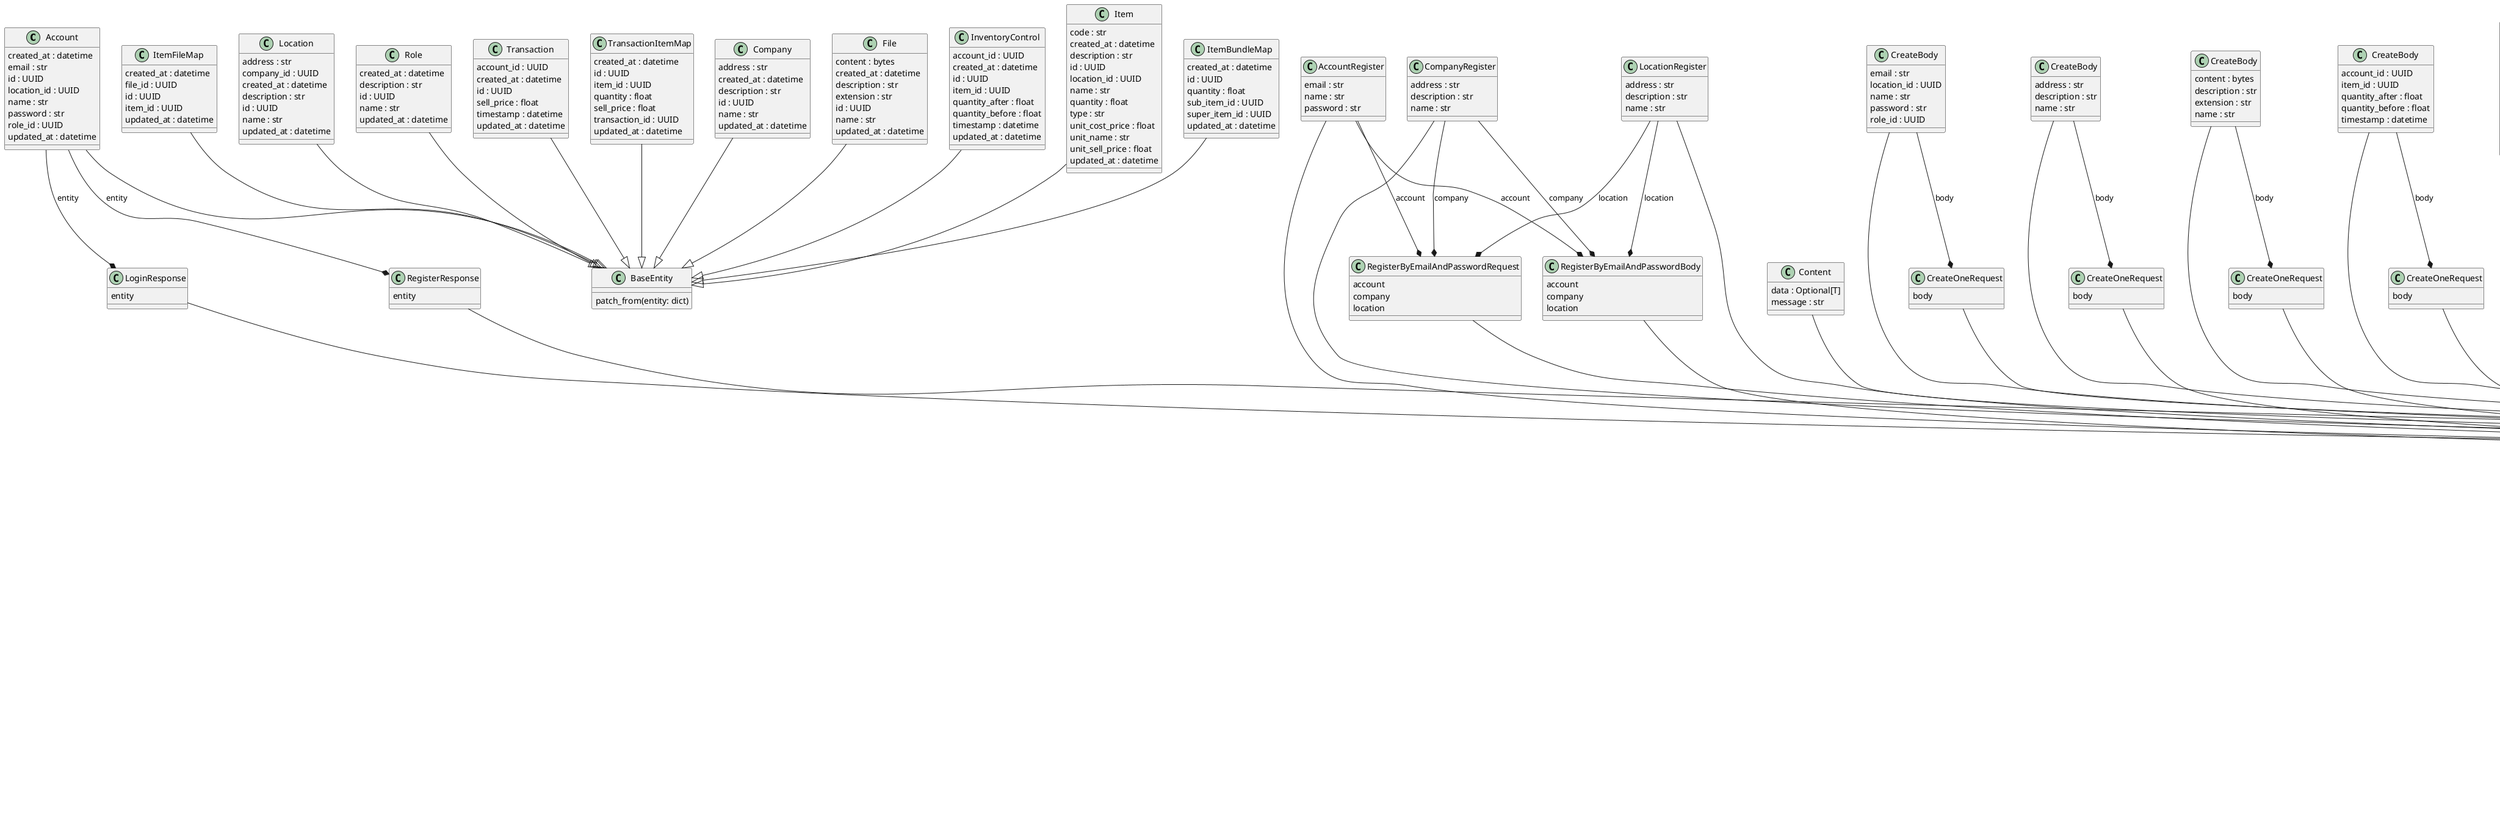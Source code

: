 @startuml classes
set namespaceSeparator none
class "Account" as app.inners.models.entities.account.Account {
  created_at : datetime
  email : str
  id : UUID
  location_id : UUID
  name : str
  password : str
  role_id : UUID
  updated_at : datetime
}
class "AccountController" as app.outers.interfaces.deliveries.controllers.account_controller.AccountController {
  account_management
  create_one(body: CreateBody) -> Content[Account]
  delete_one_by_id(id: UUID) -> Content[Account]
  patch_one_by_id(id: UUID, body: PatchBody) -> Content[Account]
  read_all(request: Request) -> Content[List[Account]]
  read_one_by_id(id: UUID) -> Content[Account]
}
class "AccountManagement" as app.inners.use_cases.managements.account_management.AccountManagement {
  account_repository
  management_utility
  create_one(request: CreateOneRequest) -> Content[Account]
  delete_one_by_id(request: DeleteOneByIdRequest) -> Content[Account]
  patch_one_by_id(request: PatchOneByIdRequest) -> Content[Account]
  read_all(request: ReadAllRequest) -> Content[List[Account]]
  read_all_by_company_id(request: ReadAllByCompanyIdRequest) -> Content[List[Account]]
  read_one_by_email(email: str) -> Content[Account]
  read_one_by_email_and_password(email: str, password: str) -> Content[Account]
  read_one_by_id(request: ReadOneByIdRequest) -> Content[Account]
}
class "AccountRegister" as app.inners.models.value_objects.contracts.requests.authentications.registers.account_register.AccountRegister {
  email : str
  name : str
  password : str
}
class "AccountRepository" as app.outers.repositories.account_repository.AccountRepository {
  datastore_utility
  create_one(entity: Account) -> Account
  delete_one_by_id(id: UUID) -> Account
  patch_one_by_id(id: UUID, entity: Account) -> Account
  read_all() -> List[Account]
  read_all_by_company_id(company_id: UUID) -> List[Account]
  read_one_by_email(email: str) -> Account
  read_one_by_email_and_password(email: str, password: str) -> Account
  read_one_by_id(id: UUID) -> Account
}
class "AuthenticationController" as app.outers.interfaces.deliveries.controllers.authentication_controller.AuthenticationController {
  login_authentication
  register_authentication
  login(body: LoginByEmailAndPasswordBody) -> Content[LoginResponse]
  register(body: RegisterByEmailAndPasswordBody) -> Content[RegisterResponse]
}
class "BaseEntity" as app.inners.models.entities.base_entity.BaseEntity {
  patch_from(entity: dict)
}
class "BaseValueObject" as app.inners.models.value_objects.base_value_object.BaseValueObject {
  patch_from(entity: dict)
}
class "Company" as app.inners.models.entities.company.Company {
  address : str
  created_at : datetime
  description : str
  id : UUID
  name : str
  updated_at : datetime
}
class "CompanyController" as app.outers.interfaces.deliveries.controllers.company_controller.CompanyController {
  company_management
  create_one(body: CreateBody) -> Content[Company]
  delete_one_by_id(id: UUID) -> Content[Company]
  patch_one_by_id(id: UUID, body: PatchBody) -> Content[Company]
  read_all(request: Request) -> Content[List[Company]]
  read_one_by_id(id: UUID) -> Content[Company]
}
class "CompanyManagement" as app.inners.use_cases.managements.company_management.CompanyManagement {
  company_repository
  management_utility
  create_one(request: CreateOneRequest) -> Content[Company]
  delete_one_by_id(request: DeleteOneByIdRequest) -> Content[Company]
  patch_one_by_id(request: PatchOneByIdRequest) -> Content[Company]
  read_all(request: ReadAllRequest) -> Content[List[Company]]
  read_one_by_id(request: ReadOneByIdRequest) -> Content[Company]
}
class "CompanyRegister" as app.inners.models.value_objects.contracts.requests.authentications.registers.company_register.CompanyRegister {
  address : str
  description : str
  name : str
}
class "CompanyRepository" as app.outers.repositories.company_repository.CompanyRepository {
  datastore_utility
  create_one(entity: Company) -> Company
  delete_one_by_id(id: UUID) -> Company
  patch_one_by_id(id: UUID, entity: Company) -> Company
  read_all() -> List[Company]
  read_all_by_account_id(account_id: UUID) -> List[Company]
  read_one_by_id(id: UUID) -> Company
}
class "Config" as app.outers.settings.datastore_settings.DatastoreSetting.Config {
  env_file : str
}
class "Content" as app.inners.models.value_objects.contracts.responses.content.Content {
  data : Optional[T]
  message : str
}
class "CreateBody" as app.inners.models.value_objects.contracts.requests.managements.accounts.create_body.CreateBody {
  email : str
  location_id : UUID
  name : str
  password : str
  role_id : UUID
}
class "CreateBody" as app.inners.models.value_objects.contracts.requests.managements.companies.create_body.CreateBody {
  address : str
  description : str
  name : str
}
class "CreateBody" as app.inners.models.value_objects.contracts.requests.managements.files.create_body.CreateBody {
  content : bytes
  description : str
  extension : str
  name : str
}
class "CreateBody" as app.inners.models.value_objects.contracts.requests.managements.inventory_controls.create_body.CreateBody {
  account_id : UUID
  item_id : UUID
  quantity_after : float
  quantity_before : float
  timestamp : datetime
}
class "CreateBody" as app.inners.models.value_objects.contracts.requests.managements.items.create_body.CreateBody {
  code : str
  description : str
  location_id : UUID
  name : str
  quantity : float
  type : str
  unit_cost_price : float
  unit_name : str
  unit_sell_price : float
}
class "CreateBody" as app.inners.models.value_objects.contracts.requests.managements.item_bundle_maps.create_body.CreateBody {
  quantity : float
  sub_item_id : UUID
  super_item_id : UUID
}
class "CreateBody" as app.inners.models.value_objects.contracts.requests.managements.item_file_maps.create_body.CreateBody {
  file_id : UUID
  item_id : UUID
}
class "CreateBody" as app.inners.models.value_objects.contracts.requests.managements.locations.create_body.CreateBody {
  address : str
  company_id : UUID
  description : str
  name : str
}
class "CreateBody" as app.inners.models.value_objects.contracts.requests.managements.roles.create_body.CreateBody {
  description : str
  name : str
}
class "CreateBody" as app.inners.models.value_objects.contracts.requests.managements.transactions.create_body.CreateBody {
  account_id : UUID
  sell_price : float
  timestamp : datetime
}
class "CreateBody" as app.inners.models.value_objects.contracts.requests.managements.transaction_item_maps.create_body.CreateBody {
  item_id : UUID
  quantity : float
  sell_price : float
  transaction_id : UUID
}
class "CreateOneRequest" as app.inners.models.value_objects.contracts.requests.managements.accounts.create_one_request.CreateOneRequest {
  body
}
class "CreateOneRequest" as app.inners.models.value_objects.contracts.requests.managements.companies.create_one_request.CreateOneRequest {
  body
}
class "CreateOneRequest" as app.inners.models.value_objects.contracts.requests.managements.files.create_one_request.CreateOneRequest {
  body
}
class "CreateOneRequest" as app.inners.models.value_objects.contracts.requests.managements.inventory_controls.create_one_request.CreateOneRequest {
  body
}
class "CreateOneRequest" as app.inners.models.value_objects.contracts.requests.managements.items.create_one_request.CreateOneRequest {
  body
}
class "CreateOneRequest" as app.inners.models.value_objects.contracts.requests.managements.item_bundle_maps.create_one_request.CreateOneRequest {
  body
}
class "CreateOneRequest" as app.inners.models.value_objects.contracts.requests.managements.item_file_maps.create_one_request.CreateOneRequest {
  body
}
class "CreateOneRequest" as app.inners.models.value_objects.contracts.requests.managements.locations.create_one_request.CreateOneRequest {
  body
}
class "CreateOneRequest" as app.inners.models.value_objects.contracts.requests.managements.roles.create_one_request.CreateOneRequest {
  body
}
class "CreateOneRequest" as app.inners.models.value_objects.contracts.requests.managements.transactions.create_one_request.CreateOneRequest {
  body
}
class "CreateOneRequest" as app.inners.models.value_objects.contracts.requests.managements.transaction_item_maps.create_one_request.CreateOneRequest {
  body
}
class "DataStoreUtility" as app.outers.utilities.datastore_utility.DataStoreUtility {
  engine : AsyncEngine
  create_session() -> AsyncSession
}
class "DatastoreSetting" as app.outers.settings.datastore_settings.DatastoreSetting {
  DS_DATABASE : str
  DS_DIALECT : str
  DS_HOST : str
  DS_PASSWORD : str
  DS_PORT : str
  DS_USER : str
  URL
  URL : Optional[str]
}
class "DeleteOneByIdRequest" as app.inners.models.value_objects.contracts.requests.managements.accounts.delete_one_by_id_request.DeleteOneByIdRequest {
  id : UUID
}
class "DeleteOneByIdRequest" as app.inners.models.value_objects.contracts.requests.managements.companies.delete_one_by_id_request.DeleteOneByIdRequest {
  id : UUID
}
class "DeleteOneByIdRequest" as app.inners.models.value_objects.contracts.requests.managements.files.delete_one_by_id_request.DeleteOneByIdRequest {
  id : UUID
}
class "DeleteOneByIdRequest" as app.inners.models.value_objects.contracts.requests.managements.inventory_controls.delete_one_by_id_request.DeleteOneByIdRequest {
  id : UUID
}
class "DeleteOneByIdRequest" as app.inners.models.value_objects.contracts.requests.managements.items.delete_one_by_id_request.DeleteOneByIdRequest {
  id : UUID
}
class "DeleteOneByIdRequest" as app.inners.models.value_objects.contracts.requests.managements.item_bundle_maps.delete_one_by_id_request.DeleteOneByIdRequest {
  id : UUID
}
class "DeleteOneByIdRequest" as app.inners.models.value_objects.contracts.requests.managements.item_file_maps.delete_one_by_id_request.DeleteOneByIdRequest {
  id : UUID
}
class "DeleteOneByIdRequest" as app.inners.models.value_objects.contracts.requests.managements.locations.delete_one_by_id_request.DeleteOneByIdRequest {
  id : UUID
}
class "DeleteOneByIdRequest" as app.inners.models.value_objects.contracts.requests.managements.roles.delete_one_by_id_request.DeleteOneByIdRequest {
  id : UUID
}
class "DeleteOneByIdRequest" as app.inners.models.value_objects.contracts.requests.managements.transactions.delete_one_by_id_request.DeleteOneByIdRequest {
  id : UUID
}
class "DeleteOneByIdRequest" as app.inners.models.value_objects.contracts.requests.managements.transaction_item_maps.delete_one_by_id_request.DeleteOneByIdRequest {
  id : UUID
}
class "File" as app.inners.models.entities.file.File {
  content : bytes
  created_at : datetime
  description : str
  extension : str
  id : UUID
  name : str
  updated_at : datetime
}
class "FileController" as app.outers.interfaces.deliveries.controllers.file_controller.FileController {
  file_management
  create_one(body: CreateBody) -> Content[File]
  delete_one_by_id(id: UUID) -> Content[File]
  patch_one_by_id(id: UUID, body: PatchBody) -> Content[File]
  read_all(request: Request) -> Content[List[File]]
  read_one_by_id(id: UUID) -> Content[File]
}
class "FileManagement" as app.inners.use_cases.managements.file_management.FileManagement {
  file_repository
  management_utility
  create_one(request: CreateOneRequest) -> Content[File]
  delete_one_by_id(request: DeleteOneByIdRequest) -> Content[File]
  patch_one_by_id(request: PatchOneByIdRequest) -> Content[File]
  read_all(request: ReadAllRequest) -> Content[List[File]]
  read_one_by_id(request: ReadOneByIdRequest) -> Content[File]
}
class "FileRepository" as app.outers.repositories.file_repository.FileRepository {
  datastore_utility
  create_one(entity: File) -> File
  delete_one_by_id(id: UUID) -> File
  patch_one_by_id(id: UUID, entity: File) -> File
  read_all() -> List[File]
  read_all_by_account_id(account_id: UUID) -> List[File]
  read_all_by_item_id(item_id: UUID) -> List[File]
  read_one_by_id(id: UUID) -> File
}
class "ForecastController" as app.outers.interfaces.deliveries.controllers.forecast_controller.ForecastController {
  item_stock_forecast
  item_transaction_forecast
  item_stock(item_id: UUID, body: StockForecastBody) -> Content[ItemStockForecastResponse]
  item_transaction(item_id: UUID, body: TransactionForecastBody) -> Content[ItemTransactionForecastResponse]
}
class "InventoryControl" as app.inners.models.entities.inventory_control.InventoryControl {
  account_id : UUID
  created_at : datetime
  id : UUID
  item_id : UUID
  quantity_after : float
  quantity_before : float
  timestamp : datetime
  updated_at : datetime
}
class "InventoryControlController" as app.outers.interfaces.deliveries.controllers.inventory_control_controller.InventoryControlController {
  inventory_control_management
  create_one(body: CreateBody) -> Content[InventoryControl]
  delete_one_by_id(id: UUID) -> Content[InventoryControl]
  patch_one_by_id(id: UUID, body: PatchBody) -> Content[InventoryControl]
  read_all(request: Request) -> Content[List[InventoryControl]]
  read_one_by_id(id: UUID) -> Content[InventoryControl]
}
class "InventoryControlManagement" as app.inners.use_cases.managements.inventory_control_management.InventoryControlManagement {
  inventory_control_repository
  management_utility
  create_one(request: CreateOneRequest) -> Content[InventoryControl]
  delete_one_by_id(request: DeleteOneByIdRequest) -> Content[InventoryControl]
  patch_one_by_id(request: PatchOneByIdRequest) -> Content[InventoryControl]
  read_all(request: ReadAllRequest) -> Content[List[InventoryControl]]
  read_one_by_id(request: ReadOneByIdRequest) -> Content[InventoryControl]
}
class "InventoryControlRepository" as app.outers.repositories.inventory_control_repository.InventoryControlRepository {
  datastore_utility
  create_one(entity: InventoryControl) -> InventoryControl
  delete_one_by_id(id: UUID) -> InventoryControl
  patch_one_by_id(id: UUID, entity: InventoryControl) -> InventoryControl
  read_all() -> List[InventoryControl]
  read_all_by_item_id(item_id: UUID) -> List[InventoryControl]
  read_one_by_id(id: UUID) -> InventoryControl
}
class "Item" as app.inners.models.entities.item.Item {
  code : str
  created_at : datetime
  description : str
  id : UUID
  location_id : UUID
  name : str
  quantity : float
  type : str
  unit_cost_price : float
  unit_name : str
  unit_sell_price : float
  updated_at : datetime
}
class "ItemBundleMap" as app.inners.models.entities.item_bundle_map.ItemBundleMap {
  created_at : datetime
  id : UUID
  quantity : float
  sub_item_id : UUID
  super_item_id : UUID
  updated_at : datetime
}
class "ItemBundleMapController" as app.outers.interfaces.deliveries.controllers.item_bundle_map_controller.ItemBundleMapController {
  item_bundle_map_management
  create_one(body: CreateBody) -> Content[ItemBundleMap]
  delete_one_by_id(id: UUID) -> Content[ItemBundleMap]
  patch_one_by_id(id: UUID, body: PatchBody) -> Content[ItemBundleMap]
  read_all(request: Request) -> Content[List[ItemBundleMap]]
  read_one_by_id(id: UUID) -> Content[ItemBundleMap]
}
class "ItemBundleMapManagement" as app.inners.use_cases.managements.item_bundle_map_management.ItemBundleMapManagement {
  item_bundle_map_repository
  management_utility
  create_one(request: CreateOneRequest) -> Content[ItemBundleMap]
  delete_one_by_id(request: DeleteOneByIdRequest) -> Content[ItemBundleMap]
  patch_one_by_id(request: PatchOneByIdRequest) -> Content[ItemBundleMap]
  read_all(request: ReadAllRequest) -> Content[List[ItemBundleMap]]
  read_one_by_id(request: ReadOneByIdRequest) -> Content[ItemBundleMap]
}
class "ItemBundleMapRepository" as app.outers.repositories.item_bundle_map_repository.ItemBundleMapRepository {
  datastore_utility
  create_one(entity: ItemBundleMap) -> ItemBundleMap
  delete_one_by_id(id: UUID) -> ItemBundleMap
  patch_one_by_id(id: UUID, entity: ItemBundleMap) -> ItemBundleMap
  read_all() -> List[ItemBundleMap]
  read_one_by_id(id: UUID) -> ItemBundleMap
}
class "ItemController" as app.outers.interfaces.deliveries.controllers.item_controller.ItemController {
  item_management
  create_one(body: CreateBody) -> Content[Item]
  delete_one_by_id(id: UUID) -> Content[Item]
  patch_one_by_id(id: UUID, body: PatchBody) -> Content[Item]
  read_all(request: Request) -> Content[List[Item]]
  read_one_by_id(id: UUID) -> Content[Item]
}
class "ItemFileMap" as app.inners.models.entities.item_file_map.ItemFileMap {
  created_at : datetime
  file_id : UUID
  id : UUID
  item_id : UUID
  updated_at : datetime
}
class "ItemFileMapController" as app.outers.interfaces.deliveries.controllers.item_file_map_controller.ItemFileMapController {
  item_file_map_management
  create_one(body: CreateBody) -> Content[ItemFileMap]
  delete_one_by_id(id: UUID) -> Content[ItemFileMap]
  patch_one_by_id(id: UUID, body: PatchBody) -> Content[ItemFileMap]
  read_all(request: Request) -> Content[List[ItemFileMap]]
  read_one_by_id(id: UUID) -> Content[ItemFileMap]
}
class "ItemFileMapManagement" as app.inners.use_cases.managements.item_file_map_management.ItemFileMapManagement {
  item_file_map_repository
  management_utility
  create_one(request: CreateOneRequest) -> Content[ItemFileMap]
  delete_one_by_id(request: DeleteOneByIdRequest) -> Content[ItemFileMap]
  patch_one_by_id(request: PatchOneByIdRequest) -> Content[ItemFileMap]
  read_all(request: ReadAllRequest) -> Content[List[ItemFileMap]]
  read_one_by_id(request: ReadOneByIdRequest) -> Content[ItemFileMap]
}
class "ItemFileMapRepository" as app.outers.repositories.item_file_map_repository.ItemFileMapRepository {
  datastore_utility
  create_one(entity: ItemFileMap) -> ItemFileMap
  delete_one_by_id(id: UUID) -> ItemFileMap
  patch_one_by_id(id: UUID, entity: ItemFileMap) -> ItemFileMap
  read_all() -> List[ItemFileMap]
  read_one_by_id(id: UUID) -> ItemFileMap
}
class "ItemManagement" as app.inners.use_cases.managements.item_management.ItemManagement {
  item_repository
  management_utility
  create_one(request: CreateOneRequest) -> Content[Item]
  delete_one_by_id(request: DeleteOneByIdRequest) -> Content[Item]
  patch_one_by_id(request: PatchOneByIdRequest) -> Content[Item]
  read_all(request: ReadAllRequest) -> Content[List[Item]]
  read_one_by_id(request: ReadOneByIdRequest) -> Content[Item]
}
class "ItemRepository" as app.outers.repositories.item_repository.ItemRepository {
  datastore_utility
  create_one(entity: Item) -> Item
  delete_one_by_id(id: UUID) -> Item
  patch_one_by_id(id: UUID, entity: Item) -> Item
  read_all() -> List[Item]
  read_all_by_account_id(account_id: UUID) -> List[Item]
  read_all_by_location_id(location_id: UUID) -> List[Item]
  read_one_by_id(id: UUID) -> Item
}
class "ItemStockForecast" as app.inners.use_cases.forecasts.item_stock_forecast.ItemStockForecast {
  inventory_control_repository
  forecast(request: StockForecastByItemIdRequest) -> Content[ItemStockForecastResponse]
}
class "ItemStockForecastResponse" as app.inners.models.value_objects.contracts.responses.forecast.item_stock_forecast_response.ItemStockForecastResponse {
  metric
  prediction
}
class "ItemTransactionForecast" as app.inners.use_cases.forecasts.item_transaction_forecast.ItemTransactionForecast {
  transaction_item_map_repository
  forecast(request: TransactionForecastByItemIdRequest) -> Content[ItemTransactionForecastResponse]
}
class "ItemTransactionForecastResponse" as app.inners.models.value_objects.contracts.responses.forecast.item_transaction_forecast_response.ItemTransactionForecastResponse {
  metric
  prediction
}
class "Location" as app.inners.models.entities.location.Location {
  address : str
  company_id : UUID
  created_at : datetime
  description : str
  id : UUID
  name : str
  updated_at : datetime
}
class "LocationController" as app.outers.interfaces.deliveries.controllers.location_controller.LocationController {
  location_management
  create_one(body: CreateBody) -> Content[Location]
  delete_one_by_id(id: UUID) -> Content[Location]
  patch_one_by_id(id: UUID, body: PatchBody) -> Content[Location]
  read_all(request: Request) -> Content[List[Location]]
  read_one_by_id(id: UUID) -> Content[Location]
}
class "LocationManagement" as app.inners.use_cases.managements.location_management.LocationManagement {
  location_repository
  management_utility
  create_one(request: CreateOneRequest) -> Content[Location]
  delete_one_by_id(request: DeleteOneByIdRequest) -> Content[Location]
  patch_one_by_id(request: PatchOneByIdRequest) -> Content[Location]
  read_all(request: ReadAllRequest) -> Content[List[Location]]
  read_one_by_id(request: ReadOneByIdRequest) -> Content[Location]
}
class "LocationRegister" as app.inners.models.value_objects.contracts.requests.authentications.registers.location_register.LocationRegister {
  address : str
  description : str
  name : str
}
class "LocationRepository" as app.outers.repositories.location_repository.LocationRepository {
  datastore_utility
  create_one(entity: Location) -> Location
  delete_one_by_id(id: UUID) -> Location
  patch_one_by_id(id: UUID, entity: Location) -> Location
  read_all() -> List[Location]
  read_all_by_account_id(account_id: UUID) -> List[Location]
  read_all_by_company_id(company_id: UUID) -> List[Location]
  read_all_by_item_id(item_id: UUID) -> List[Location]
  read_one_by_id(id: UUID) -> Location
}
class "LoginAuthentication" as app.inners.use_cases.authentications.login_authentication.LoginAuthentication {
  account_management
  login_by_email_and_password(request: LoginByEmailAndPasswordRequest) -> Content[LoginResponse]
}
class "LoginByEmailAndPasswordBody" as app.inners.models.value_objects.contracts.requests.authentications.logins.login_by_email_and_password_body.LoginByEmailAndPasswordBody {
  email : str
  password : str
}
class "LoginByEmailAndPasswordRequest" as app.inners.models.value_objects.contracts.requests.authentications.logins.login_by_email_and_password_request.LoginByEmailAndPasswordRequest {
  email : str
  password : str
}
class "LoginResponse" as app.inners.models.value_objects.contracts.responses.authentications.logins.login_response.LoginResponse {
  entity
}
class "ManagementUtility" as app.outers.utilities.management_utility.ManagementUtility {
  filter(query_parameter: Dict[str, str], entity: BaseEntity) -> bool
}
class "MetricForecast" as app.inners.models.value_objects.forecasts.metric_forecast.MetricForecast {
  mae : float
  smape : float
}
class "PatchBody" as app.inners.models.value_objects.contracts.requests.managements.accounts.patch_body.PatchBody {
  email : str
  location_id : UUID
  name : str
  password : str
  role_id : UUID
}
class "PatchBody" as app.inners.models.value_objects.contracts.requests.managements.companies.patch_body.PatchBody {
  address : str
  description : str
  name : str
}
class "PatchBody" as app.inners.models.value_objects.contracts.requests.managements.files.patch_body.PatchBody {
  content : bytes
  description : str
  extension : str
  name : str
}
class "PatchBody" as app.inners.models.value_objects.contracts.requests.managements.inventory_controls.patch_body.PatchBody {
  account_id : UUID
  item_id : UUID
  quantity_after : float
  quantity_before : float
  timestamp : datetime
}
class "PatchBody" as app.inners.models.value_objects.contracts.requests.managements.items.patch_body.PatchBody {
  code : str
  description : str
  location_id : UUID
  name : str
  quantity : float
  type : str
  unit_cost_price : float
  unit_name : str
  unit_sell_price : float
}
class "PatchBody" as app.inners.models.value_objects.contracts.requests.managements.item_bundle_maps.patch_body.PatchBody {
  quantity : float
  sub_item_id : UUID
  super_item_id : UUID
}
class "PatchBody" as app.inners.models.value_objects.contracts.requests.managements.item_file_maps.patch_body.PatchBody {
  file_id : UUID
  item_id : UUID
}
class "PatchBody" as app.inners.models.value_objects.contracts.requests.managements.locations.patch_body.PatchBody {
  address : str
  company_id : UUID
  description : str
  name : str
}
class "PatchBody" as app.inners.models.value_objects.contracts.requests.managements.roles.patch_body.PatchBody {
  description : str
  name : str
}
class "PatchBody" as app.inners.models.value_objects.contracts.requests.managements.transactions.patch_body.PatchBody {
  account_id : UUID
  sell_price : float
  timestamp : datetime
}
class "PatchBody" as app.inners.models.value_objects.contracts.requests.managements.transaction_item_maps.patch_body.PatchBody {
  item_id : UUID
  quantity : float
  sell_price : float
  transaction_id : UUID
}
class "PatchOneByIdRequest" as app.inners.models.value_objects.contracts.requests.managements.accounts.patch_one_by_id_request.PatchOneByIdRequest {
  body
  id : UUID
}
class "PatchOneByIdRequest" as app.inners.models.value_objects.contracts.requests.managements.companies.patch_one_by_id_request.PatchOneByIdRequest {
  body
  id : UUID
}
class "PatchOneByIdRequest" as app.inners.models.value_objects.contracts.requests.managements.files.patch_one_by_id_request.PatchOneByIdRequest {
  body
  id : UUID
}
class "PatchOneByIdRequest" as app.inners.models.value_objects.contracts.requests.managements.inventory_controls.patch_one_by_id_request.PatchOneByIdRequest {
  body
  id : UUID
}
class "PatchOneByIdRequest" as app.inners.models.value_objects.contracts.requests.managements.items.patch_one_by_id_request.PatchOneByIdRequest {
  body
  id : UUID
}
class "PatchOneByIdRequest" as app.inners.models.value_objects.contracts.requests.managements.item_bundle_maps.patch_one_by_id_request.PatchOneByIdRequest {
  body
  id : UUID
}
class "PatchOneByIdRequest" as app.inners.models.value_objects.contracts.requests.managements.item_file_maps.patch_one_by_id_request.PatchOneByIdRequest {
  body
  id : UUID
}
class "PatchOneByIdRequest" as app.inners.models.value_objects.contracts.requests.managements.locations.patch_one_by_id_request.PatchOneByIdRequest {
  body
  id : UUID
}
class "PatchOneByIdRequest" as app.inners.models.value_objects.contracts.requests.managements.roles.patch_one_by_id_request.PatchOneByIdRequest {
  body
  id : UUID
}
class "PatchOneByIdRequest" as app.inners.models.value_objects.contracts.requests.managements.transactions.patch_one_by_id_request.PatchOneByIdRequest {
  body
  id : UUID
}
class "PatchOneByIdRequest" as app.inners.models.value_objects.contracts.requests.managements.transaction_item_maps.patch_one_by_id_request.PatchOneByIdRequest {
  body
  id : UUID
}
class "PredictionForecast" as app.inners.models.value_objects.forecasts.prediction_forecast.PredictionForecast {
  future : list
  past : list
}
class "ReadAllByCompanyIdRequest" as app.inners.models.value_objects.contracts.requests.managements.accounts.read_all_by_company_id_request.ReadAllByCompanyIdRequest {
  company_id : UUID
}
class "ReadAllRequest" as app.inners.models.value_objects.contracts.requests.managements.accounts.read_all_request.ReadAllRequest {
  query_parameter : Dict[str, str]
}
class "ReadAllRequest" as app.inners.models.value_objects.contracts.requests.managements.companies.read_all_request.ReadAllRequest {
  query_parameter : Dict[str, str]
}
class "ReadAllRequest" as app.inners.models.value_objects.contracts.requests.managements.files.read_all_request.ReadAllRequest {
  query_parameter : Dict[str, str]
}
class "ReadAllRequest" as app.inners.models.value_objects.contracts.requests.managements.inventory_controls.read_all_request.ReadAllRequest {
  query_parameter : Dict[str, str]
}
class "ReadAllRequest" as app.inners.models.value_objects.contracts.requests.managements.items.read_all_request.ReadAllRequest {
  query_parameter : Dict[str, str]
}
class "ReadAllRequest" as app.inners.models.value_objects.contracts.requests.managements.item_bundle_maps.read_all_request.ReadAllRequest {
  query_parameter : Dict[str, str]
}
class "ReadAllRequest" as app.inners.models.value_objects.contracts.requests.managements.item_file_maps.read_all_request.ReadAllRequest {
  query_parameter : Dict[str, str]
}
class "ReadAllRequest" as app.inners.models.value_objects.contracts.requests.managements.locations.read_all_request.ReadAllRequest {
  query_parameter : Dict[str, str]
}
class "ReadAllRequest" as app.inners.models.value_objects.contracts.requests.managements.roles.read_all_request.ReadAllRequest {
  query_parameter : Dict[str, str]
}
class "ReadAllRequest" as app.inners.models.value_objects.contracts.requests.managements.transactions.read_all_request.ReadAllRequest {
  query_parameter : Dict[str, str]
}
class "ReadAllRequest" as app.inners.models.value_objects.contracts.requests.managements.transaction_item_maps.read_all_request.ReadAllRequest {
  query_parameter : Dict[str, str]
}
class "ReadOneByAccountIdRequest" as app.inners.models.value_objects.contracts.requests.managements.companies.read_one_by_account_id_request.ReadOneByAccountIdRequest {
  account_id : UUID
}
class "ReadOneByIdRequest" as app.inners.models.value_objects.contracts.requests.managements.accounts.read_one_by_id_request.ReadOneByIdRequest {
  id : UUID
}
class "ReadOneByIdRequest" as app.inners.models.value_objects.contracts.requests.managements.companies.read_one_by_id_request.ReadOneByIdRequest {
  id : UUID
}
class "ReadOneByIdRequest" as app.inners.models.value_objects.contracts.requests.managements.files.read_one_by_id_request.ReadOneByIdRequest {
  id : UUID
}
class "ReadOneByIdRequest" as app.inners.models.value_objects.contracts.requests.managements.inventory_controls.read_one_by_id_request.ReadOneByIdRequest {
  id : UUID
}
class "ReadOneByIdRequest" as app.inners.models.value_objects.contracts.requests.managements.items.read_one_by_id_request.ReadOneByIdRequest {
  id : UUID
}
class "ReadOneByIdRequest" as app.inners.models.value_objects.contracts.requests.managements.item_bundle_maps.read_one_by_id_request.ReadOneByIdRequest {
  id : UUID
}
class "ReadOneByIdRequest" as app.inners.models.value_objects.contracts.requests.managements.item_file_maps.read_one_by_id_request.ReadOneByIdRequest {
  id : UUID
}
class "ReadOneByIdRequest" as app.inners.models.value_objects.contracts.requests.managements.locations.read_one_by_id_request.ReadOneByIdRequest {
  id : UUID
}
class "ReadOneByIdRequest" as app.inners.models.value_objects.contracts.requests.managements.roles.read_one_by_id_request.ReadOneByIdRequest {
  id : UUID
}
class "ReadOneByIdRequest" as app.inners.models.value_objects.contracts.requests.managements.transactions.read_one_by_id_request.ReadOneByIdRequest {
  id : UUID
}
class "ReadOneByIdRequest" as app.inners.models.value_objects.contracts.requests.managements.transaction_item_maps.read_one_by_id_request.ReadOneByIdRequest {
  id : UUID
}
class "RegisterAuthentication" as app.inners.use_cases.authentications.register_authentication.RegisterAuthentication {
  account_management
  company_management
  location_management
  role_management
  register_by_email_and_password(request: RegisterByEmailAndPasswordRequest) -> Content[RegisterResponse]
}
class "RegisterByEmailAndPasswordBody" as app.inners.models.value_objects.contracts.requests.authentications.registers.register_by_email_and_password_body.RegisterByEmailAndPasswordBody {
  account
  company
  location
}
class "RegisterByEmailAndPasswordRequest" as app.inners.models.value_objects.contracts.requests.authentications.registers.register_by_email_and_password_request.RegisterByEmailAndPasswordRequest {
  account
  company
  location
}
class "RegisterResponse" as app.inners.models.value_objects.contracts.responses.authentications.registers.register_response.RegisterResponse {
  entity
}
class "Role" as app.inners.models.entities.role.Role {
  created_at : datetime
  description : str
  id : UUID
  name : str
  updated_at : datetime
}
class "RoleController" as app.outers.interfaces.deliveries.controllers.role_controller.RoleController {
  role_management
  create_one(body: CreateBody) -> Content[Role]
  delete_one_by_id(id: UUID) -> Content[Role]
  patch_one_by_id(id: UUID, body: PatchBody) -> Content[Role]
  read_all(request: Request) -> Content[List[Role]]
  read_one_by_id(id: UUID) -> Content[Role]
}
class "RoleManagement" as app.inners.use_cases.managements.role_management.RoleManagement {
  management_utility
  role_repository
  create_one(request: CreateOneRequest) -> Content[Role]
  delete_one_by_id(request: DeleteOneByIdRequest) -> Content[Role]
  patch_one_by_id(request: PatchOneByIdRequest) -> Content[Role]
  read_all(request: ReadAllRequest) -> Content[List[Role]]
  read_one_by_id(request: ReadOneByIdRequest) -> Content[Role]
}
class "RoleRepository" as app.outers.repositories.role_repository.RoleRepository {
  datastore_utility
  create_one(entity: Role) -> Role
  delete_one_by_id(id: UUID) -> Role
  patch_one_by_id(id: UUID, entity: Role) -> Role
  read_all() -> List[Role]
  read_all_by_account_id(account_id: UUID) -> List[Role]
  read_one_by_id(id: UUID) -> Role
}
class "StockForecastBody" as app.inners.models.value_objects.contracts.requests.forecasts.item_stocks.stock_forecast_body.StockForecastBody {
  horizon : int
  resample : str
  test_size : float
}
class "StockForecastByItemIdRequest" as app.inners.models.value_objects.contracts.requests.forecasts.item_stocks.stock_forecast_by_item_id_request.StockForecastByItemIdRequest {
  horizon : int
  item_id : UUID
  resample : str
  test_size : float
}
class "Transaction" as app.inners.models.entities.transaction.Transaction {
  account_id : UUID
  created_at : datetime
  id : UUID
  sell_price : float
  timestamp : datetime
  updated_at : datetime
}
class "TransactionController" as app.outers.interfaces.deliveries.controllers.transaction_controller.TransactionController {
  transaction_management
  create_one(body: CreateBody) -> Content[Transaction]
  delete_one_by_id(id: UUID) -> Content[Transaction]
  patch_one_by_id(id: UUID, body: PatchBody) -> Content[Transaction]
  read_all(request: Request) -> Content[List[Transaction]]
  read_one_by_id(id: UUID) -> Content[Transaction]
}
class "TransactionForecastBody" as app.inners.models.value_objects.contracts.requests.forecasts.item_transactions.transaction_forecast_body.TransactionForecastBody {
  horizon : int
  resample : str
  test_size : float
}
class "TransactionForecastByItemIdRequest" as app.inners.models.value_objects.contracts.requests.forecasts.item_transactions.transaction_forecast_by_item_id_request.TransactionForecastByItemIdRequest {
  horizon : int
  item_id : UUID
  resample : str
  test_size : float
}
class "TransactionItemMap" as app.inners.models.entities.transaction_item_map.TransactionItemMap {
  created_at : datetime
  id : UUID
  item_id : UUID
  quantity : float
  sell_price : float
  transaction_id : UUID
  updated_at : datetime
}
class "TransactionItemMapController" as app.outers.interfaces.deliveries.controllers.transaction_item_map_controller.TransactionItemMapController {
  transaction_item_map_management
  create_one(body: CreateBody) -> Content[TransactionItemMap]
  delete_one_by_id(id: UUID) -> Content[TransactionItemMap]
  patch_one_by_id(id: UUID, body: PatchBody) -> Content[TransactionItemMap]
  read_all(request: Request) -> Content[List[TransactionItemMap]]
  read_one_by_id(id: UUID) -> Content[TransactionItemMap]
}
class "TransactionItemMapForecast" as app.inners.models.value_objects.forecasts.transaction_item_map_forecast.TransactionItemMapForecast {
  item_id : UUID
  quantity : float
  timestamp : datetime
  transaction_id : UUID
}
class "TransactionItemMapManagement" as app.inners.use_cases.managements.transaction_item_map_management.TransactionItemMapManagement {
  management_utility
  transaction_item_map_repository
  create_one(request: CreateOneRequest) -> Content[TransactionItemMap]
  delete_one_by_id(request: DeleteOneByIdRequest) -> Content[TransactionItemMap]
  patch_one_by_id(request: PatchOneByIdRequest) -> Content[TransactionItemMap]
  read_all(request: ReadAllRequest) -> Content[List[TransactionItemMap]]
  read_one_by_id(request: ReadOneByIdRequest) -> Content[TransactionItemMap]
}
class "TransactionItemMapRepository" as app.outers.repositories.transaction_item_map_repository.TransactionItemMapRepository {
  datastore_utility
  create_one(entity: TransactionItemMap) -> TransactionItemMap
  delete_one_by_id(id: UUID) -> TransactionItemMap
  patch_one_by_id(id: UUID, entity: TransactionItemMap) -> TransactionItemMap
  read_all() -> List[TransactionItemMap]
  read_all_by_account_id(account_id: UUID) -> List[TransactionItemMap]
  read_all_by_item_id(item_id: UUID) -> List[TransactionItemMapForecast]
  read_one_by_id(id: UUID) -> TransactionItemMap
}
class "TransactionManagement" as app.inners.use_cases.managements.transaction_management.TransactionManagement {
  management_utility
  transaction_repository
  create_one(request: CreateOneRequest) -> Content[Transaction]
  delete_one_by_id(request: DeleteOneByIdRequest) -> Content[Transaction]
  patch_one_by_id(request: PatchOneByIdRequest) -> Content[Transaction]
  read_all(request: ReadAllRequest) -> Content[List[Transaction]]
  read_one_by_id(request: ReadOneByIdRequest) -> Content[Transaction]
}
class "TransactionRepository" as app.outers.repositories.transaction_repository.TransactionRepository {
  datastore_utility
  create_one(entity: Transaction) -> Transaction
  delete_one_by_id(id: UUID) -> Transaction
  patch_one_by_id(id: UUID, entity: Transaction) -> Transaction
  read_all() -> List[Transaction]
  read_all_by_location_id(location_id)
  read_one_by_id(id: UUID) -> Transaction
}
app.inners.models.entities.account.Account --|> app.inners.models.entities.base_entity.BaseEntity
app.inners.models.entities.company.Company --|> app.inners.models.entities.base_entity.BaseEntity
app.inners.models.entities.file.File --|> app.inners.models.entities.base_entity.BaseEntity
app.inners.models.entities.inventory_control.InventoryControl --|> app.inners.models.entities.base_entity.BaseEntity
app.inners.models.entities.item.Item --|> app.inners.models.entities.base_entity.BaseEntity
app.inners.models.entities.item_bundle_map.ItemBundleMap --|> app.inners.models.entities.base_entity.BaseEntity
app.inners.models.entities.item_file_map.ItemFileMap --|> app.inners.models.entities.base_entity.BaseEntity
app.inners.models.entities.location.Location --|> app.inners.models.entities.base_entity.BaseEntity
app.inners.models.entities.role.Role --|> app.inners.models.entities.base_entity.BaseEntity
app.inners.models.entities.transaction.Transaction --|> app.inners.models.entities.base_entity.BaseEntity
app.inners.models.entities.transaction_item_map.TransactionItemMap --|> app.inners.models.entities.base_entity.BaseEntity
app.inners.models.value_objects.contracts.requests.authentications.logins.login_by_email_and_password_body.LoginByEmailAndPasswordBody --|> app.inners.models.value_objects.base_value_object.BaseValueObject
app.inners.models.value_objects.contracts.requests.authentications.logins.login_by_email_and_password_request.LoginByEmailAndPasswordRequest --|> app.inners.models.value_objects.base_value_object.BaseValueObject
app.inners.models.value_objects.contracts.requests.authentications.registers.account_register.AccountRegister --|> app.inners.models.value_objects.base_value_object.BaseValueObject
app.inners.models.value_objects.contracts.requests.authentications.registers.company_register.CompanyRegister --|> app.inners.models.value_objects.base_value_object.BaseValueObject
app.inners.models.value_objects.contracts.requests.authentications.registers.location_register.LocationRegister --|> app.inners.models.value_objects.base_value_object.BaseValueObject
app.inners.models.value_objects.contracts.requests.authentications.registers.register_by_email_and_password_body.RegisterByEmailAndPasswordBody --|> app.inners.models.value_objects.base_value_object.BaseValueObject
app.inners.models.value_objects.contracts.requests.authentications.registers.register_by_email_and_password_request.RegisterByEmailAndPasswordRequest --|> app.inners.models.value_objects.base_value_object.BaseValueObject
app.inners.models.value_objects.contracts.requests.forecasts.item_stocks.stock_forecast_body.StockForecastBody --|> app.inners.models.value_objects.base_value_object.BaseValueObject
app.inners.models.value_objects.contracts.requests.forecasts.item_stocks.stock_forecast_by_item_id_request.StockForecastByItemIdRequest --|> app.inners.models.value_objects.base_value_object.BaseValueObject
app.inners.models.value_objects.contracts.requests.forecasts.item_transactions.transaction_forecast_body.TransactionForecastBody --|> app.inners.models.value_objects.base_value_object.BaseValueObject
app.inners.models.value_objects.contracts.requests.forecasts.item_transactions.transaction_forecast_by_item_id_request.TransactionForecastByItemIdRequest --|> app.inners.models.value_objects.base_value_object.BaseValueObject
app.inners.models.value_objects.contracts.requests.managements.accounts.create_body.CreateBody --|> app.inners.models.value_objects.base_value_object.BaseValueObject
app.inners.models.value_objects.contracts.requests.managements.accounts.create_one_request.CreateOneRequest --|> app.inners.models.value_objects.base_value_object.BaseValueObject
app.inners.models.value_objects.contracts.requests.managements.accounts.delete_one_by_id_request.DeleteOneByIdRequest --|> app.inners.models.value_objects.base_value_object.BaseValueObject
app.inners.models.value_objects.contracts.requests.managements.accounts.patch_body.PatchBody --|> app.inners.models.value_objects.base_value_object.BaseValueObject
app.inners.models.value_objects.contracts.requests.managements.accounts.patch_one_by_id_request.PatchOneByIdRequest --|> app.inners.models.value_objects.base_value_object.BaseValueObject
app.inners.models.value_objects.contracts.requests.managements.accounts.read_all_by_company_id_request.ReadAllByCompanyIdRequest --|> app.inners.models.value_objects.base_value_object.BaseValueObject
app.inners.models.value_objects.contracts.requests.managements.accounts.read_all_request.ReadAllRequest --|> app.inners.models.value_objects.base_value_object.BaseValueObject
app.inners.models.value_objects.contracts.requests.managements.accounts.read_one_by_id_request.ReadOneByIdRequest --|> app.inners.models.value_objects.base_value_object.BaseValueObject
app.inners.models.value_objects.contracts.requests.managements.companies.create_body.CreateBody --|> app.inners.models.value_objects.base_value_object.BaseValueObject
app.inners.models.value_objects.contracts.requests.managements.companies.create_one_request.CreateOneRequest --|> app.inners.models.value_objects.base_value_object.BaseValueObject
app.inners.models.value_objects.contracts.requests.managements.companies.delete_one_by_id_request.DeleteOneByIdRequest --|> app.inners.models.value_objects.base_value_object.BaseValueObject
app.inners.models.value_objects.contracts.requests.managements.companies.patch_body.PatchBody --|> app.inners.models.value_objects.base_value_object.BaseValueObject
app.inners.models.value_objects.contracts.requests.managements.companies.patch_one_by_id_request.PatchOneByIdRequest --|> app.inners.models.value_objects.base_value_object.BaseValueObject
app.inners.models.value_objects.contracts.requests.managements.companies.read_all_request.ReadAllRequest --|> app.inners.models.value_objects.base_value_object.BaseValueObject
app.inners.models.value_objects.contracts.requests.managements.companies.read_one_by_account_id_request.ReadOneByAccountIdRequest --|> app.inners.models.value_objects.base_value_object.BaseValueObject
app.inners.models.value_objects.contracts.requests.managements.companies.read_one_by_id_request.ReadOneByIdRequest --|> app.inners.models.value_objects.base_value_object.BaseValueObject
app.inners.models.value_objects.contracts.requests.managements.files.create_body.CreateBody --|> app.inners.models.value_objects.base_value_object.BaseValueObject
app.inners.models.value_objects.contracts.requests.managements.files.create_one_request.CreateOneRequest --|> app.inners.models.value_objects.base_value_object.BaseValueObject
app.inners.models.value_objects.contracts.requests.managements.files.delete_one_by_id_request.DeleteOneByIdRequest --|> app.inners.models.value_objects.base_value_object.BaseValueObject
app.inners.models.value_objects.contracts.requests.managements.files.patch_body.PatchBody --|> app.inners.models.value_objects.base_value_object.BaseValueObject
app.inners.models.value_objects.contracts.requests.managements.files.patch_one_by_id_request.PatchOneByIdRequest --|> app.inners.models.value_objects.base_value_object.BaseValueObject
app.inners.models.value_objects.contracts.requests.managements.files.read_all_request.ReadAllRequest --|> app.inners.models.value_objects.base_value_object.BaseValueObject
app.inners.models.value_objects.contracts.requests.managements.files.read_one_by_id_request.ReadOneByIdRequest --|> app.inners.models.value_objects.base_value_object.BaseValueObject
app.inners.models.value_objects.contracts.requests.managements.inventory_controls.create_body.CreateBody --|> app.inners.models.value_objects.base_value_object.BaseValueObject
app.inners.models.value_objects.contracts.requests.managements.inventory_controls.create_one_request.CreateOneRequest --|> app.inners.models.value_objects.base_value_object.BaseValueObject
app.inners.models.value_objects.contracts.requests.managements.inventory_controls.delete_one_by_id_request.DeleteOneByIdRequest --|> app.inners.models.value_objects.base_value_object.BaseValueObject
app.inners.models.value_objects.contracts.requests.managements.inventory_controls.patch_body.PatchBody --|> app.inners.models.value_objects.base_value_object.BaseValueObject
app.inners.models.value_objects.contracts.requests.managements.inventory_controls.patch_one_by_id_request.PatchOneByIdRequest --|> app.inners.models.value_objects.base_value_object.BaseValueObject
app.inners.models.value_objects.contracts.requests.managements.inventory_controls.read_all_request.ReadAllRequest --|> app.inners.models.value_objects.base_value_object.BaseValueObject
app.inners.models.value_objects.contracts.requests.managements.inventory_controls.read_one_by_id_request.ReadOneByIdRequest --|> app.inners.models.value_objects.base_value_object.BaseValueObject
app.inners.models.value_objects.contracts.requests.managements.item_bundle_maps.create_body.CreateBody --|> app.inners.models.value_objects.base_value_object.BaseValueObject
app.inners.models.value_objects.contracts.requests.managements.item_bundle_maps.create_one_request.CreateOneRequest --|> app.inners.models.value_objects.base_value_object.BaseValueObject
app.inners.models.value_objects.contracts.requests.managements.item_bundle_maps.delete_one_by_id_request.DeleteOneByIdRequest --|> app.inners.models.value_objects.base_value_object.BaseValueObject
app.inners.models.value_objects.contracts.requests.managements.item_bundle_maps.patch_body.PatchBody --|> app.inners.models.value_objects.base_value_object.BaseValueObject
app.inners.models.value_objects.contracts.requests.managements.item_bundle_maps.patch_one_by_id_request.PatchOneByIdRequest --|> app.inners.models.value_objects.base_value_object.BaseValueObject
app.inners.models.value_objects.contracts.requests.managements.item_bundle_maps.read_all_request.ReadAllRequest --|> app.inners.models.value_objects.base_value_object.BaseValueObject
app.inners.models.value_objects.contracts.requests.managements.item_bundle_maps.read_one_by_id_request.ReadOneByIdRequest --|> app.inners.models.value_objects.base_value_object.BaseValueObject
app.inners.models.value_objects.contracts.requests.managements.item_file_maps.create_body.CreateBody --|> app.inners.models.value_objects.base_value_object.BaseValueObject
app.inners.models.value_objects.contracts.requests.managements.item_file_maps.create_one_request.CreateOneRequest --|> app.inners.models.value_objects.base_value_object.BaseValueObject
app.inners.models.value_objects.contracts.requests.managements.item_file_maps.delete_one_by_id_request.DeleteOneByIdRequest --|> app.inners.models.value_objects.base_value_object.BaseValueObject
app.inners.models.value_objects.contracts.requests.managements.item_file_maps.patch_body.PatchBody --|> app.inners.models.value_objects.base_value_object.BaseValueObject
app.inners.models.value_objects.contracts.requests.managements.item_file_maps.patch_one_by_id_request.PatchOneByIdRequest --|> app.inners.models.value_objects.base_value_object.BaseValueObject
app.inners.models.value_objects.contracts.requests.managements.item_file_maps.read_all_request.ReadAllRequest --|> app.inners.models.value_objects.base_value_object.BaseValueObject
app.inners.models.value_objects.contracts.requests.managements.item_file_maps.read_one_by_id_request.ReadOneByIdRequest --|> app.inners.models.value_objects.base_value_object.BaseValueObject
app.inners.models.value_objects.contracts.requests.managements.items.create_body.CreateBody --|> app.inners.models.value_objects.base_value_object.BaseValueObject
app.inners.models.value_objects.contracts.requests.managements.items.create_one_request.CreateOneRequest --|> app.inners.models.value_objects.base_value_object.BaseValueObject
app.inners.models.value_objects.contracts.requests.managements.items.delete_one_by_id_request.DeleteOneByIdRequest --|> app.inners.models.value_objects.base_value_object.BaseValueObject
app.inners.models.value_objects.contracts.requests.managements.items.patch_body.PatchBody --|> app.inners.models.value_objects.base_value_object.BaseValueObject
app.inners.models.value_objects.contracts.requests.managements.items.patch_one_by_id_request.PatchOneByIdRequest --|> app.inners.models.value_objects.base_value_object.BaseValueObject
app.inners.models.value_objects.contracts.requests.managements.items.read_all_request.ReadAllRequest --|> app.inners.models.value_objects.base_value_object.BaseValueObject
app.inners.models.value_objects.contracts.requests.managements.items.read_one_by_id_request.ReadOneByIdRequest --|> app.inners.models.value_objects.base_value_object.BaseValueObject
app.inners.models.value_objects.contracts.requests.managements.locations.create_body.CreateBody --|> app.inners.models.value_objects.base_value_object.BaseValueObject
app.inners.models.value_objects.contracts.requests.managements.locations.create_one_request.CreateOneRequest --|> app.inners.models.value_objects.base_value_object.BaseValueObject
app.inners.models.value_objects.contracts.requests.managements.locations.delete_one_by_id_request.DeleteOneByIdRequest --|> app.inners.models.value_objects.base_value_object.BaseValueObject
app.inners.models.value_objects.contracts.requests.managements.locations.patch_body.PatchBody --|> app.inners.models.value_objects.base_value_object.BaseValueObject
app.inners.models.value_objects.contracts.requests.managements.locations.patch_one_by_id_request.PatchOneByIdRequest --|> app.inners.models.value_objects.base_value_object.BaseValueObject
app.inners.models.value_objects.contracts.requests.managements.locations.read_all_request.ReadAllRequest --|> app.inners.models.value_objects.base_value_object.BaseValueObject
app.inners.models.value_objects.contracts.requests.managements.locations.read_one_by_id_request.ReadOneByIdRequest --|> app.inners.models.value_objects.base_value_object.BaseValueObject
app.inners.models.value_objects.contracts.requests.managements.roles.create_body.CreateBody --|> app.inners.models.value_objects.base_value_object.BaseValueObject
app.inners.models.value_objects.contracts.requests.managements.roles.create_one_request.CreateOneRequest --|> app.inners.models.value_objects.base_value_object.BaseValueObject
app.inners.models.value_objects.contracts.requests.managements.roles.delete_one_by_id_request.DeleteOneByIdRequest --|> app.inners.models.value_objects.base_value_object.BaseValueObject
app.inners.models.value_objects.contracts.requests.managements.roles.patch_body.PatchBody --|> app.inners.models.value_objects.base_value_object.BaseValueObject
app.inners.models.value_objects.contracts.requests.managements.roles.patch_one_by_id_request.PatchOneByIdRequest --|> app.inners.models.value_objects.base_value_object.BaseValueObject
app.inners.models.value_objects.contracts.requests.managements.roles.read_all_request.ReadAllRequest --|> app.inners.models.value_objects.base_value_object.BaseValueObject
app.inners.models.value_objects.contracts.requests.managements.roles.read_one_by_id_request.ReadOneByIdRequest --|> app.inners.models.value_objects.base_value_object.BaseValueObject
app.inners.models.value_objects.contracts.requests.managements.transaction_item_maps.create_body.CreateBody --|> app.inners.models.value_objects.base_value_object.BaseValueObject
app.inners.models.value_objects.contracts.requests.managements.transaction_item_maps.create_one_request.CreateOneRequest --|> app.inners.models.value_objects.base_value_object.BaseValueObject
app.inners.models.value_objects.contracts.requests.managements.transaction_item_maps.delete_one_by_id_request.DeleteOneByIdRequest --|> app.inners.models.value_objects.base_value_object.BaseValueObject
app.inners.models.value_objects.contracts.requests.managements.transaction_item_maps.patch_body.PatchBody --|> app.inners.models.value_objects.base_value_object.BaseValueObject
app.inners.models.value_objects.contracts.requests.managements.transaction_item_maps.patch_one_by_id_request.PatchOneByIdRequest --|> app.inners.models.value_objects.base_value_object.BaseValueObject
app.inners.models.value_objects.contracts.requests.managements.transaction_item_maps.read_all_request.ReadAllRequest --|> app.inners.models.value_objects.base_value_object.BaseValueObject
app.inners.models.value_objects.contracts.requests.managements.transaction_item_maps.read_one_by_id_request.ReadOneByIdRequest --|> app.inners.models.value_objects.base_value_object.BaseValueObject
app.inners.models.value_objects.contracts.requests.managements.transactions.create_body.CreateBody --|> app.inners.models.value_objects.base_value_object.BaseValueObject
app.inners.models.value_objects.contracts.requests.managements.transactions.create_one_request.CreateOneRequest --|> app.inners.models.value_objects.base_value_object.BaseValueObject
app.inners.models.value_objects.contracts.requests.managements.transactions.delete_one_by_id_request.DeleteOneByIdRequest --|> app.inners.models.value_objects.base_value_object.BaseValueObject
app.inners.models.value_objects.contracts.requests.managements.transactions.patch_body.PatchBody --|> app.inners.models.value_objects.base_value_object.BaseValueObject
app.inners.models.value_objects.contracts.requests.managements.transactions.patch_one_by_id_request.PatchOneByIdRequest --|> app.inners.models.value_objects.base_value_object.BaseValueObject
app.inners.models.value_objects.contracts.requests.managements.transactions.read_all_request.ReadAllRequest --|> app.inners.models.value_objects.base_value_object.BaseValueObject
app.inners.models.value_objects.contracts.requests.managements.transactions.read_one_by_id_request.ReadOneByIdRequest --|> app.inners.models.value_objects.base_value_object.BaseValueObject
app.inners.models.value_objects.contracts.responses.authentications.logins.login_response.LoginResponse --|> app.inners.models.value_objects.base_value_object.BaseValueObject
app.inners.models.value_objects.contracts.responses.authentications.registers.register_response.RegisterResponse --|> app.inners.models.value_objects.base_value_object.BaseValueObject
app.inners.models.value_objects.contracts.responses.content.Content --|> app.inners.models.value_objects.base_value_object.BaseValueObject
app.inners.models.value_objects.contracts.responses.forecast.item_stock_forecast_response.ItemStockForecastResponse --|> app.inners.models.value_objects.base_value_object.BaseValueObject
app.inners.models.value_objects.contracts.responses.forecast.item_transaction_forecast_response.ItemTransactionForecastResponse --|> app.inners.models.value_objects.base_value_object.BaseValueObject
app.inners.models.value_objects.forecasts.metric_forecast.MetricForecast --|> app.inners.models.value_objects.base_value_object.BaseValueObject
app.inners.models.value_objects.forecasts.prediction_forecast.PredictionForecast --|> app.inners.models.value_objects.base_value_object.BaseValueObject
app.inners.models.value_objects.forecasts.transaction_item_map_forecast.TransactionItemMapForecast --|> app.inners.models.value_objects.base_value_object.BaseValueObject
app.inners.models.entities.account.Account --* app.inners.models.value_objects.contracts.responses.authentications.logins.login_response.LoginResponse : entity
app.inners.models.entities.account.Account --* app.inners.models.value_objects.contracts.responses.authentications.registers.register_response.RegisterResponse : entity
app.inners.models.value_objects.contracts.requests.authentications.registers.account_register.AccountRegister --* app.inners.models.value_objects.contracts.requests.authentications.registers.register_by_email_and_password_body.RegisterByEmailAndPasswordBody : account
app.inners.models.value_objects.contracts.requests.authentications.registers.account_register.AccountRegister --* app.inners.models.value_objects.contracts.requests.authentications.registers.register_by_email_and_password_request.RegisterByEmailAndPasswordRequest : account
app.inners.models.value_objects.contracts.requests.authentications.registers.company_register.CompanyRegister --* app.inners.models.value_objects.contracts.requests.authentications.registers.register_by_email_and_password_body.RegisterByEmailAndPasswordBody : company
app.inners.models.value_objects.contracts.requests.authentications.registers.company_register.CompanyRegister --* app.inners.models.value_objects.contracts.requests.authentications.registers.register_by_email_and_password_request.RegisterByEmailAndPasswordRequest : company
app.inners.models.value_objects.contracts.requests.authentications.registers.location_register.LocationRegister --* app.inners.models.value_objects.contracts.requests.authentications.registers.register_by_email_and_password_body.RegisterByEmailAndPasswordBody : location
app.inners.models.value_objects.contracts.requests.authentications.registers.location_register.LocationRegister --* app.inners.models.value_objects.contracts.requests.authentications.registers.register_by_email_and_password_request.RegisterByEmailAndPasswordRequest : location
app.inners.models.value_objects.contracts.requests.managements.accounts.create_body.CreateBody --* app.inners.models.value_objects.contracts.requests.managements.accounts.create_one_request.CreateOneRequest : body
app.inners.models.value_objects.contracts.requests.managements.accounts.patch_body.PatchBody --* app.inners.models.value_objects.contracts.requests.managements.accounts.patch_one_by_id_request.PatchOneByIdRequest : body
app.inners.models.value_objects.contracts.requests.managements.companies.create_body.CreateBody --* app.inners.models.value_objects.contracts.requests.managements.companies.create_one_request.CreateOneRequest : body
app.inners.models.value_objects.contracts.requests.managements.companies.patch_body.PatchBody --* app.inners.models.value_objects.contracts.requests.managements.companies.patch_one_by_id_request.PatchOneByIdRequest : body
app.inners.models.value_objects.contracts.requests.managements.files.create_body.CreateBody --* app.inners.models.value_objects.contracts.requests.managements.files.create_one_request.CreateOneRequest : body
app.inners.models.value_objects.contracts.requests.managements.files.patch_body.PatchBody --* app.inners.models.value_objects.contracts.requests.managements.files.patch_one_by_id_request.PatchOneByIdRequest : body
app.inners.models.value_objects.contracts.requests.managements.inventory_controls.create_body.CreateBody --* app.inners.models.value_objects.contracts.requests.managements.inventory_controls.create_one_request.CreateOneRequest : body
app.inners.models.value_objects.contracts.requests.managements.inventory_controls.patch_body.PatchBody --* app.inners.models.value_objects.contracts.requests.managements.inventory_controls.patch_one_by_id_request.PatchOneByIdRequest : body
app.inners.models.value_objects.contracts.requests.managements.item_bundle_maps.create_body.CreateBody --* app.inners.models.value_objects.contracts.requests.managements.item_bundle_maps.create_one_request.CreateOneRequest : body
app.inners.models.value_objects.contracts.requests.managements.item_bundle_maps.patch_body.PatchBody --* app.inners.models.value_objects.contracts.requests.managements.item_bundle_maps.patch_one_by_id_request.PatchOneByIdRequest : body
app.inners.models.value_objects.contracts.requests.managements.item_file_maps.create_body.CreateBody --* app.inners.models.value_objects.contracts.requests.managements.item_file_maps.create_one_request.CreateOneRequest : body
app.inners.models.value_objects.contracts.requests.managements.item_file_maps.patch_body.PatchBody --* app.inners.models.value_objects.contracts.requests.managements.item_file_maps.patch_one_by_id_request.PatchOneByIdRequest : body
app.inners.models.value_objects.contracts.requests.managements.items.create_body.CreateBody --* app.inners.models.value_objects.contracts.requests.managements.items.create_one_request.CreateOneRequest : body
app.inners.models.value_objects.contracts.requests.managements.items.patch_body.PatchBody --* app.inners.models.value_objects.contracts.requests.managements.items.patch_one_by_id_request.PatchOneByIdRequest : body
app.inners.models.value_objects.contracts.requests.managements.locations.create_body.CreateBody --* app.inners.models.value_objects.contracts.requests.managements.locations.create_one_request.CreateOneRequest : body
app.inners.models.value_objects.contracts.requests.managements.locations.patch_body.PatchBody --* app.inners.models.value_objects.contracts.requests.managements.locations.patch_one_by_id_request.PatchOneByIdRequest : body
app.inners.models.value_objects.contracts.requests.managements.roles.create_body.CreateBody --* app.inners.models.value_objects.contracts.requests.managements.roles.create_one_request.CreateOneRequest : body
app.inners.models.value_objects.contracts.requests.managements.roles.patch_body.PatchBody --* app.inners.models.value_objects.contracts.requests.managements.roles.patch_one_by_id_request.PatchOneByIdRequest : body
app.inners.models.value_objects.contracts.requests.managements.transaction_item_maps.create_body.CreateBody --* app.inners.models.value_objects.contracts.requests.managements.transaction_item_maps.create_one_request.CreateOneRequest : body
app.inners.models.value_objects.contracts.requests.managements.transaction_item_maps.patch_body.PatchBody --* app.inners.models.value_objects.contracts.requests.managements.transaction_item_maps.patch_one_by_id_request.PatchOneByIdRequest : body
app.inners.models.value_objects.contracts.requests.managements.transactions.create_body.CreateBody --* app.inners.models.value_objects.contracts.requests.managements.transactions.create_one_request.CreateOneRequest : body
app.inners.models.value_objects.contracts.requests.managements.transactions.patch_body.PatchBody --* app.inners.models.value_objects.contracts.requests.managements.transactions.patch_one_by_id_request.PatchOneByIdRequest : body
app.inners.models.value_objects.forecasts.metric_forecast.MetricForecast --* app.inners.models.value_objects.contracts.responses.forecast.item_stock_forecast_response.ItemStockForecastResponse : metric
app.inners.models.value_objects.forecasts.metric_forecast.MetricForecast --* app.inners.models.value_objects.contracts.responses.forecast.item_transaction_forecast_response.ItemTransactionForecastResponse : metric
app.inners.models.value_objects.forecasts.prediction_forecast.PredictionForecast --* app.inners.models.value_objects.contracts.responses.forecast.item_stock_forecast_response.ItemStockForecastResponse : prediction
app.inners.models.value_objects.forecasts.prediction_forecast.PredictionForecast --* app.inners.models.value_objects.contracts.responses.forecast.item_transaction_forecast_response.ItemTransactionForecastResponse : prediction
app.inners.use_cases.authentications.login_authentication.LoginAuthentication --* app.outers.interfaces.deliveries.controllers.authentication_controller.AuthenticationController : login_authentication
app.inners.use_cases.authentications.register_authentication.RegisterAuthentication --* app.outers.interfaces.deliveries.controllers.authentication_controller.AuthenticationController : register_authentication
app.inners.use_cases.forecasts.item_stock_forecast.ItemStockForecast --* app.outers.interfaces.deliveries.controllers.forecast_controller.ForecastController : item_stock_forecast
app.inners.use_cases.forecasts.item_transaction_forecast.ItemTransactionForecast --* app.outers.interfaces.deliveries.controllers.forecast_controller.ForecastController : item_transaction_forecast
app.inners.use_cases.managements.account_management.AccountManagement --* app.inners.use_cases.authentications.login_authentication.LoginAuthentication : account_management
app.inners.use_cases.managements.account_management.AccountManagement --* app.inners.use_cases.authentications.register_authentication.RegisterAuthentication : account_management
app.inners.use_cases.managements.account_management.AccountManagement --* app.outers.interfaces.deliveries.controllers.account_controller.AccountController : account_management
app.inners.use_cases.managements.company_management.CompanyManagement --* app.inners.use_cases.authentications.register_authentication.RegisterAuthentication : company_management
app.inners.use_cases.managements.company_management.CompanyManagement --* app.outers.interfaces.deliveries.controllers.company_controller.CompanyController : company_management
app.inners.use_cases.managements.file_management.FileManagement --* app.outers.interfaces.deliveries.controllers.file_controller.FileController : file_management
app.inners.use_cases.managements.inventory_control_management.InventoryControlManagement --* app.outers.interfaces.deliveries.controllers.inventory_control_controller.InventoryControlController : inventory_control_management
app.inners.use_cases.managements.item_bundle_map_management.ItemBundleMapManagement --* app.outers.interfaces.deliveries.controllers.item_bundle_map_controller.ItemBundleMapController : item_bundle_map_management
app.inners.use_cases.managements.item_file_map_management.ItemFileMapManagement --* app.outers.interfaces.deliveries.controllers.item_file_map_controller.ItemFileMapController : item_file_map_management
app.inners.use_cases.managements.item_management.ItemManagement --* app.outers.interfaces.deliveries.controllers.item_controller.ItemController : item_management
app.inners.use_cases.managements.location_management.LocationManagement --* app.inners.use_cases.authentications.register_authentication.RegisterAuthentication : location_management
app.inners.use_cases.managements.location_management.LocationManagement --* app.outers.interfaces.deliveries.controllers.location_controller.LocationController : location_management
app.inners.use_cases.managements.role_management.RoleManagement --* app.inners.use_cases.authentications.register_authentication.RegisterAuthentication : role_management
app.inners.use_cases.managements.role_management.RoleManagement --* app.outers.interfaces.deliveries.controllers.role_controller.RoleController : role_management
app.inners.use_cases.managements.transaction_item_map_management.TransactionItemMapManagement --* app.outers.interfaces.deliveries.controllers.transaction_item_map_controller.TransactionItemMapController : transaction_item_map_management
app.inners.use_cases.managements.transaction_management.TransactionManagement --* app.outers.interfaces.deliveries.controllers.transaction_controller.TransactionController : transaction_management
app.outers.repositories.account_repository.AccountRepository --* app.inners.use_cases.managements.account_management.AccountManagement : account_repository
app.outers.repositories.company_repository.CompanyRepository --* app.inners.use_cases.managements.company_management.CompanyManagement : company_repository
app.outers.repositories.file_repository.FileRepository --* app.inners.use_cases.managements.file_management.FileManagement : file_repository
app.outers.repositories.inventory_control_repository.InventoryControlRepository --* app.inners.use_cases.forecasts.item_stock_forecast.ItemStockForecast : inventory_control_repository
app.outers.repositories.inventory_control_repository.InventoryControlRepository --* app.inners.use_cases.managements.inventory_control_management.InventoryControlManagement : inventory_control_repository
app.outers.repositories.item_bundle_map_repository.ItemBundleMapRepository --* app.inners.use_cases.managements.item_bundle_map_management.ItemBundleMapManagement : item_bundle_map_repository
app.outers.repositories.item_file_map_repository.ItemFileMapRepository --* app.inners.use_cases.managements.item_file_map_management.ItemFileMapManagement : item_file_map_repository
app.outers.repositories.item_repository.ItemRepository --* app.inners.use_cases.managements.item_management.ItemManagement : item_repository
app.outers.repositories.location_repository.LocationRepository --* app.inners.use_cases.managements.location_management.LocationManagement : location_repository
app.outers.repositories.role_repository.RoleRepository --* app.inners.use_cases.managements.role_management.RoleManagement : role_repository
app.outers.repositories.transaction_item_map_repository.TransactionItemMapRepository --* app.inners.use_cases.forecasts.item_transaction_forecast.ItemTransactionForecast : transaction_item_map_repository
app.outers.repositories.transaction_item_map_repository.TransactionItemMapRepository --* app.inners.use_cases.managements.transaction_item_map_management.TransactionItemMapManagement : transaction_item_map_repository
app.outers.repositories.transaction_repository.TransactionRepository --* app.inners.use_cases.managements.transaction_management.TransactionManagement : transaction_repository
app.outers.utilities.datastore_utility.DataStoreUtility --* app.outers.repositories.account_repository.AccountRepository : datastore_utility
app.outers.utilities.datastore_utility.DataStoreUtility --* app.outers.repositories.company_repository.CompanyRepository : datastore_utility
app.outers.utilities.datastore_utility.DataStoreUtility --* app.outers.repositories.file_repository.FileRepository : datastore_utility
app.outers.utilities.datastore_utility.DataStoreUtility --* app.outers.repositories.inventory_control_repository.InventoryControlRepository : datastore_utility
app.outers.utilities.datastore_utility.DataStoreUtility --* app.outers.repositories.item_bundle_map_repository.ItemBundleMapRepository : datastore_utility
app.outers.utilities.datastore_utility.DataStoreUtility --* app.outers.repositories.item_file_map_repository.ItemFileMapRepository : datastore_utility
app.outers.utilities.datastore_utility.DataStoreUtility --* app.outers.repositories.item_repository.ItemRepository : datastore_utility
app.outers.utilities.datastore_utility.DataStoreUtility --* app.outers.repositories.location_repository.LocationRepository : datastore_utility
app.outers.utilities.datastore_utility.DataStoreUtility --* app.outers.repositories.role_repository.RoleRepository : datastore_utility
app.outers.utilities.datastore_utility.DataStoreUtility --* app.outers.repositories.transaction_item_map_repository.TransactionItemMapRepository : datastore_utility
app.outers.utilities.datastore_utility.DataStoreUtility --* app.outers.repositories.transaction_repository.TransactionRepository : datastore_utility
app.outers.utilities.management_utility.ManagementUtility --* app.inners.use_cases.managements.account_management.AccountManagement : management_utility
app.outers.utilities.management_utility.ManagementUtility --* app.inners.use_cases.managements.company_management.CompanyManagement : management_utility
app.outers.utilities.management_utility.ManagementUtility --* app.inners.use_cases.managements.file_management.FileManagement : management_utility
app.outers.utilities.management_utility.ManagementUtility --* app.inners.use_cases.managements.inventory_control_management.InventoryControlManagement : management_utility
app.outers.utilities.management_utility.ManagementUtility --* app.inners.use_cases.managements.item_bundle_map_management.ItemBundleMapManagement : management_utility
app.outers.utilities.management_utility.ManagementUtility --* app.inners.use_cases.managements.item_file_map_management.ItemFileMapManagement : management_utility
app.outers.utilities.management_utility.ManagementUtility --* app.inners.use_cases.managements.item_management.ItemManagement : management_utility
app.outers.utilities.management_utility.ManagementUtility --* app.inners.use_cases.managements.location_management.LocationManagement : management_utility
app.outers.utilities.management_utility.ManagementUtility --* app.inners.use_cases.managements.role_management.RoleManagement : management_utility
app.outers.utilities.management_utility.ManagementUtility --* app.inners.use_cases.managements.transaction_item_map_management.TransactionItemMapManagement : management_utility
app.outers.utilities.management_utility.ManagementUtility --* app.inners.use_cases.managements.transaction_management.TransactionManagement : management_utility
@enduml
